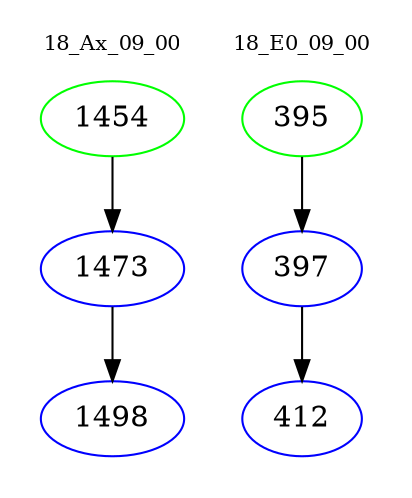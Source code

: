 digraph{
subgraph cluster_0 {
color = white
label = "18_Ax_09_00";
fontsize=10;
T0_1454 [label="1454", color="green"]
T0_1454 -> T0_1473 [color="black"]
T0_1473 [label="1473", color="blue"]
T0_1473 -> T0_1498 [color="black"]
T0_1498 [label="1498", color="blue"]
}
subgraph cluster_1 {
color = white
label = "18_E0_09_00";
fontsize=10;
T1_395 [label="395", color="green"]
T1_395 -> T1_397 [color="black"]
T1_397 [label="397", color="blue"]
T1_397 -> T1_412 [color="black"]
T1_412 [label="412", color="blue"]
}
}
